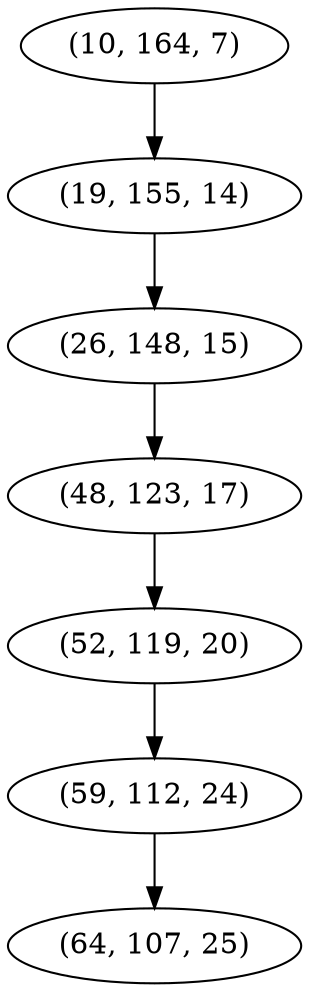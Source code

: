 digraph tree {
    "(10, 164, 7)";
    "(19, 155, 14)";
    "(26, 148, 15)";
    "(48, 123, 17)";
    "(52, 119, 20)";
    "(59, 112, 24)";
    "(64, 107, 25)";
    "(10, 164, 7)" -> "(19, 155, 14)";
    "(19, 155, 14)" -> "(26, 148, 15)";
    "(26, 148, 15)" -> "(48, 123, 17)";
    "(48, 123, 17)" -> "(52, 119, 20)";
    "(52, 119, 20)" -> "(59, 112, 24)";
    "(59, 112, 24)" -> "(64, 107, 25)";
}
